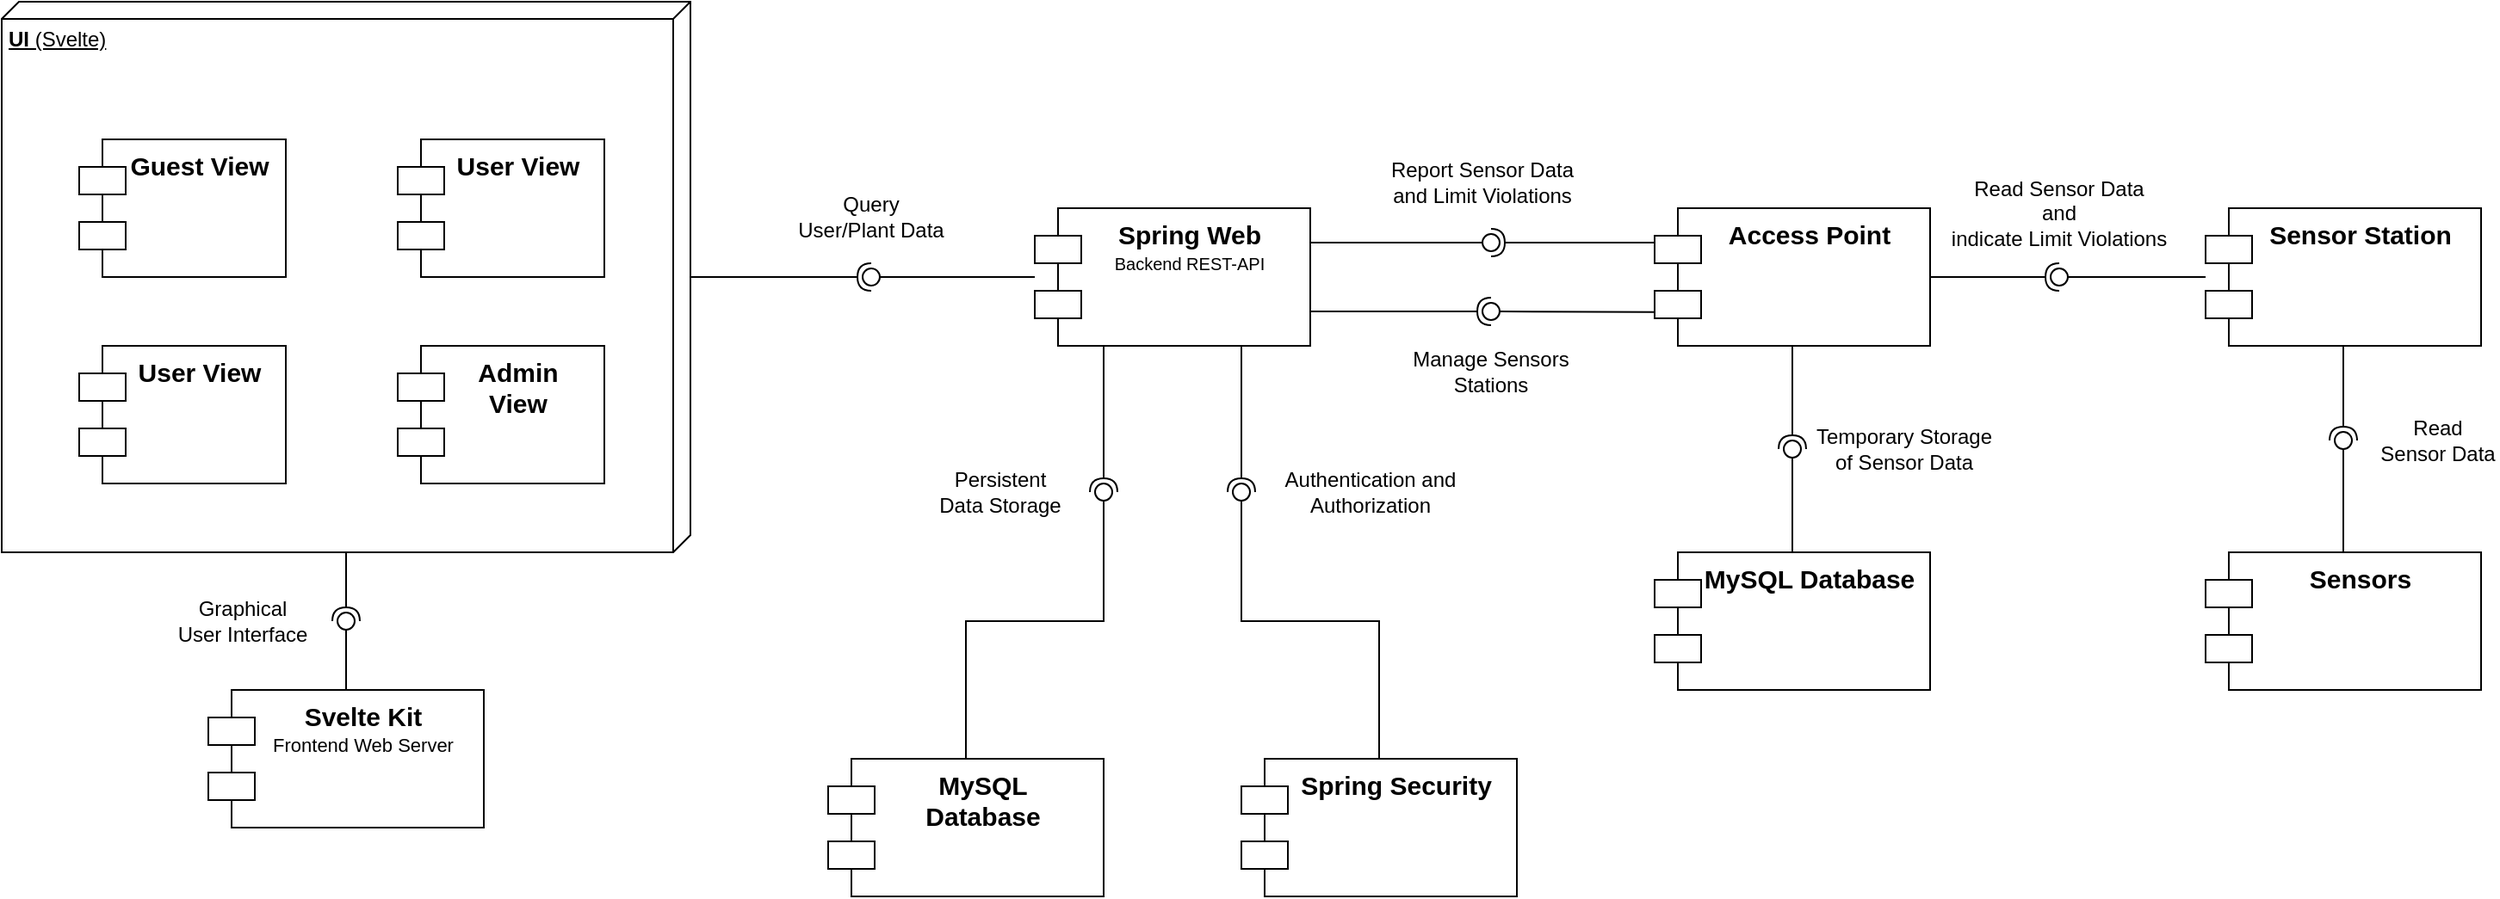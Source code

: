 <mxfile version="21.0.6" type="device"><diagram name="Page-1" id="gma1SrY47fry1pN9nCXs"><mxGraphModel dx="1434" dy="765" grid="1" gridSize="10" guides="1" tooltips="1" connect="1" arrows="1" fold="1" page="1" pageScale="1" pageWidth="850" pageHeight="1100" math="0" shadow="0"><root><mxCell id="0"/><mxCell id="1" parent="0"/><mxCell id="voxivT4NifYi62hUQUqF-2" value="&lt;font style=&quot;font-size: 15px;&quot;&gt;&lt;b&gt;MySQL &lt;br&gt;Database&lt;/b&gt;&lt;/font&gt;" style="shape=module;align=left;spacingLeft=20;align=center;verticalAlign=top;whiteSpace=wrap;html=1;jettyWidth=27;jettyHeight=16;" parent="1" vertex="1"><mxGeometry x="520" y="480" width="160" height="80" as="geometry"/></mxCell><mxCell id="voxivT4NifYi62hUQUqF-3" value="&lt;font style=&quot;&quot;&gt;&lt;span style=&quot;font-size: 15px;&quot;&gt;&lt;b&gt;Svelte Kit&lt;/b&gt;&lt;/span&gt;&lt;br&gt;&lt;font style=&quot;font-size: 11px;&quot;&gt;Frontend Web Server&lt;/font&gt;&lt;br&gt;&lt;/font&gt;" style="shape=module;align=left;spacingLeft=20;align=center;verticalAlign=top;whiteSpace=wrap;html=1;jettyWidth=27;jettyHeight=16;" parent="1" vertex="1"><mxGeometry x="160" y="440" width="160" height="80" as="geometry"/></mxCell><mxCell id="voxivT4NifYi62hUQUqF-14" value="&lt;b&gt;UI&lt;/b&gt; (Svelte)" style="verticalAlign=top;align=left;spacingTop=8;spacingLeft=2;spacingRight=12;shape=cube;size=10;direction=south;fontStyle=4;html=1;whiteSpace=wrap;" parent="1" vertex="1"><mxGeometry x="40" y="40" width="400" height="320" as="geometry"/></mxCell><mxCell id="voxivT4NifYi62hUQUqF-18" value="" style="rounded=0;orthogonalLoop=1;jettySize=auto;html=1;endArrow=none;endFill=0;sketch=0;sourcePerimeterSpacing=0;targetPerimeterSpacing=0;" parent="1" source="voxivT4NifYi62hUQUqF-3" target="voxivT4NifYi62hUQUqF-20" edge="1"><mxGeometry relative="1" as="geometry"><mxPoint x="140" y="360" as="sourcePoint"/></mxGeometry></mxCell><mxCell id="voxivT4NifYi62hUQUqF-19" value="" style="rounded=0;orthogonalLoop=1;jettySize=auto;html=1;endArrow=halfCircle;endFill=0;entryX=0.5;entryY=0.5;endSize=6;strokeWidth=1;sketch=0;" parent="1" source="voxivT4NifYi62hUQUqF-14" target="voxivT4NifYi62hUQUqF-20" edge="1"><mxGeometry relative="1" as="geometry"><mxPoint x="180" y="360" as="sourcePoint"/></mxGeometry></mxCell><mxCell id="voxivT4NifYi62hUQUqF-20" value="" style="ellipse;whiteSpace=wrap;html=1;align=center;aspect=fixed;resizable=0;points=[];outlineConnect=0;sketch=0;" parent="1" vertex="1"><mxGeometry x="235" y="395" width="10" height="10" as="geometry"/></mxCell><mxCell id="voxivT4NifYi62hUQUqF-21" value="&lt;font style=&quot;font-size: 15px;&quot;&gt;&lt;b&gt;Guest View&lt;/b&gt;&lt;/font&gt;" style="shape=module;align=left;spacingLeft=20;align=center;verticalAlign=top;whiteSpace=wrap;html=1;jettyWidth=27;jettyHeight=16;" parent="1" vertex="1"><mxGeometry x="85" y="120" width="120" height="80" as="geometry"/></mxCell><mxCell id="voxivT4NifYi62hUQUqF-22" value="&lt;font style=&quot;font-size: 15px;&quot;&gt;&lt;b&gt;User View&lt;/b&gt;&lt;/font&gt;" style="shape=module;align=left;spacingLeft=20;align=center;verticalAlign=top;whiteSpace=wrap;html=1;jettyWidth=27;jettyHeight=16;" parent="1" vertex="1"><mxGeometry x="270" y="120" width="120" height="80" as="geometry"/></mxCell><mxCell id="voxivT4NifYi62hUQUqF-23" value="&lt;font style=&quot;font-size: 15px;&quot;&gt;&lt;b&gt;User View&lt;/b&gt;&lt;/font&gt;" style="shape=module;align=left;spacingLeft=20;align=center;verticalAlign=top;whiteSpace=wrap;html=1;jettyWidth=27;jettyHeight=16;" parent="1" vertex="1"><mxGeometry x="85" y="240" width="120" height="80" as="geometry"/></mxCell><mxCell id="voxivT4NifYi62hUQUqF-26" value="Graphical User Interface" style="text;html=1;strokeColor=none;fillColor=none;align=center;verticalAlign=middle;whiteSpace=wrap;rounded=0;" parent="1" vertex="1"><mxGeometry x="140" y="385" width="80" height="30" as="geometry"/></mxCell><mxCell id="voxivT4NifYi62hUQUqF-27" value="&lt;font style=&quot;font-size: 15px;&quot;&gt;&lt;b&gt;Admin&lt;br&gt;View&lt;/b&gt;&lt;/font&gt;" style="shape=module;align=left;spacingLeft=20;align=center;verticalAlign=top;whiteSpace=wrap;html=1;jettyWidth=27;jettyHeight=16;" parent="1" vertex="1"><mxGeometry x="270" y="240" width="120" height="80" as="geometry"/></mxCell><mxCell id="voxivT4NifYi62hUQUqF-28" value="&lt;font style=&quot;&quot;&gt;&lt;b style=&quot;font-size: 15px;&quot;&gt;Spring Web&lt;/b&gt;&lt;br&gt;&lt;font style=&quot;font-size: 10px;&quot;&gt;Backend REST-API&lt;/font&gt;&lt;br&gt;&lt;/font&gt;" style="shape=module;align=left;spacingLeft=20;align=center;verticalAlign=top;whiteSpace=wrap;html=1;jettyWidth=27;jettyHeight=16;" parent="1" vertex="1"><mxGeometry x="640" y="160" width="160" height="80" as="geometry"/></mxCell><mxCell id="voxivT4NifYi62hUQUqF-29" value="" style="rounded=0;orthogonalLoop=1;jettySize=auto;html=1;endArrow=none;endFill=0;sketch=0;sourcePerimeterSpacing=0;targetPerimeterSpacing=0;" parent="1" source="voxivT4NifYi62hUQUqF-28" target="voxivT4NifYi62hUQUqF-31" edge="1"><mxGeometry relative="1" as="geometry"><mxPoint x="570" y="245" as="sourcePoint"/></mxGeometry></mxCell><mxCell id="voxivT4NifYi62hUQUqF-30" value="" style="rounded=0;orthogonalLoop=1;jettySize=auto;html=1;endArrow=halfCircle;endFill=0;entryX=0.5;entryY=0.5;endSize=6;strokeWidth=1;sketch=0;" parent="1" source="voxivT4NifYi62hUQUqF-14" target="voxivT4NifYi62hUQUqF-31" edge="1"><mxGeometry relative="1" as="geometry"><mxPoint x="480" y="240" as="sourcePoint"/></mxGeometry></mxCell><mxCell id="voxivT4NifYi62hUQUqF-31" value="" style="ellipse;whiteSpace=wrap;html=1;align=center;aspect=fixed;resizable=0;points=[];outlineConnect=0;sketch=0;" parent="1" vertex="1"><mxGeometry x="540" y="195" width="10" height="10" as="geometry"/></mxCell><mxCell id="voxivT4NifYi62hUQUqF-32" value="Query User/Plant Data" style="text;html=1;strokeColor=none;fillColor=none;align=center;verticalAlign=middle;whiteSpace=wrap;rounded=0;" parent="1" vertex="1"><mxGeometry x="500" y="150" width="90" height="30" as="geometry"/></mxCell><mxCell id="voxivT4NifYi62hUQUqF-33" value="&lt;font style=&quot;&quot;&gt;&lt;b style=&quot;font-size: 15px;&quot;&gt;Spring Security&lt;/b&gt;&lt;br&gt;&lt;/font&gt;" style="shape=module;align=left;spacingLeft=20;align=center;verticalAlign=top;whiteSpace=wrap;html=1;jettyWidth=27;jettyHeight=16;" parent="1" vertex="1"><mxGeometry x="760" y="480" width="160" height="80" as="geometry"/></mxCell><mxCell id="voxivT4NifYi62hUQUqF-34" value="" style="rounded=0;orthogonalLoop=1;jettySize=auto;html=1;endArrow=none;endFill=0;sketch=0;sourcePerimeterSpacing=0;targetPerimeterSpacing=0;" parent="1" source="voxivT4NifYi62hUQUqF-33" target="voxivT4NifYi62hUQUqF-36" edge="1"><mxGeometry relative="1" as="geometry"><mxPoint x="640" y="325" as="sourcePoint"/><Array as="points"><mxPoint x="840" y="400"/><mxPoint x="760" y="400"/></Array></mxGeometry></mxCell><mxCell id="voxivT4NifYi62hUQUqF-35" value="" style="rounded=0;orthogonalLoop=1;jettySize=auto;html=1;endArrow=halfCircle;endFill=0;entryX=0.5;entryY=0.5;endSize=6;strokeWidth=1;sketch=0;exitX=0.75;exitY=1;exitDx=0;exitDy=0;" parent="1" source="voxivT4NifYi62hUQUqF-28" target="voxivT4NifYi62hUQUqF-36" edge="1"><mxGeometry relative="1" as="geometry"><mxPoint x="820" y="250" as="sourcePoint"/></mxGeometry></mxCell><mxCell id="voxivT4NifYi62hUQUqF-36" value="" style="ellipse;whiteSpace=wrap;html=1;align=center;aspect=fixed;resizable=0;points=[];outlineConnect=0;sketch=0;direction=south;" parent="1" vertex="1"><mxGeometry x="755" y="320" width="10" height="10" as="geometry"/></mxCell><mxCell id="voxivT4NifYi62hUQUqF-37" value="Authentication and Authorization" style="text;html=1;strokeColor=none;fillColor=none;align=center;verticalAlign=middle;whiteSpace=wrap;rounded=0;" parent="1" vertex="1"><mxGeometry x="780" y="310" width="110" height="30" as="geometry"/></mxCell><mxCell id="voxivT4NifYi62hUQUqF-38" value="&lt;font style=&quot;&quot;&gt;&lt;b style=&quot;font-size: 15px;&quot;&gt;Sensor Station&lt;/b&gt;&lt;br&gt;&lt;/font&gt;" style="shape=module;align=left;spacingLeft=20;align=center;verticalAlign=top;whiteSpace=wrap;html=1;jettyWidth=27;jettyHeight=16;" parent="1" vertex="1"><mxGeometry x="1320" y="160" width="160" height="80" as="geometry"/></mxCell><mxCell id="voxivT4NifYi62hUQUqF-39" value="&lt;font style=&quot;&quot;&gt;&lt;b style=&quot;font-size: 15px;&quot;&gt;Sensors&lt;/b&gt;&lt;br&gt;&lt;/font&gt;" style="shape=module;align=left;spacingLeft=20;align=center;verticalAlign=top;whiteSpace=wrap;html=1;jettyWidth=27;jettyHeight=16;" parent="1" vertex="1"><mxGeometry x="1320" y="360" width="160" height="80" as="geometry"/></mxCell><mxCell id="voxivT4NifYi62hUQUqF-40" value="" style="rounded=0;orthogonalLoop=1;jettySize=auto;html=1;endArrow=none;endFill=0;sketch=0;sourcePerimeterSpacing=0;targetPerimeterSpacing=0;" parent="1" source="voxivT4NifYi62hUQUqF-39" target="voxivT4NifYi62hUQUqF-42" edge="1"><mxGeometry relative="1" as="geometry"><mxPoint x="1140" y="365" as="sourcePoint"/></mxGeometry></mxCell><mxCell id="voxivT4NifYi62hUQUqF-41" value="" style="rounded=0;orthogonalLoop=1;jettySize=auto;html=1;endArrow=halfCircle;endFill=0;entryX=0.5;entryY=0.5;endSize=6;strokeWidth=1;sketch=0;" parent="1" source="voxivT4NifYi62hUQUqF-38" target="voxivT4NifYi62hUQUqF-42" edge="1"><mxGeometry relative="1" as="geometry"><mxPoint x="1350" y="260" as="sourcePoint"/></mxGeometry></mxCell><mxCell id="voxivT4NifYi62hUQUqF-42" value="" style="ellipse;whiteSpace=wrap;html=1;align=center;aspect=fixed;resizable=0;points=[];outlineConnect=0;sketch=0;" parent="1" vertex="1"><mxGeometry x="1395" y="290" width="10" height="10" as="geometry"/></mxCell><mxCell id="voxivT4NifYi62hUQUqF-43" value="Read Sensor Data" style="text;html=1;strokeColor=none;fillColor=none;align=center;verticalAlign=middle;whiteSpace=wrap;rounded=0;" parent="1" vertex="1"><mxGeometry x="1420" y="280" width="70" height="30" as="geometry"/></mxCell><mxCell id="voxivT4NifYi62hUQUqF-45" value="" style="rounded=0;orthogonalLoop=1;jettySize=auto;html=1;endArrow=none;endFill=0;sketch=0;sourcePerimeterSpacing=0;targetPerimeterSpacing=0;" parent="1" source="voxivT4NifYi62hUQUqF-38" target="voxivT4NifYi62hUQUqF-47" edge="1"><mxGeometry relative="1" as="geometry"><mxPoint x="1020" y="245" as="sourcePoint"/></mxGeometry></mxCell><mxCell id="voxivT4NifYi62hUQUqF-46" value="" style="rounded=0;orthogonalLoop=1;jettySize=auto;html=1;endArrow=halfCircle;endFill=0;entryX=0.5;entryY=0.5;endSize=6;strokeWidth=1;sketch=0;" parent="1" source="voxivT4NifYi62hUQUqF-53" target="voxivT4NifYi62hUQUqF-47" edge="1"><mxGeometry relative="1" as="geometry"><mxPoint x="1160" y="200" as="sourcePoint"/></mxGeometry></mxCell><mxCell id="voxivT4NifYi62hUQUqF-47" value="" style="ellipse;whiteSpace=wrap;html=1;align=center;aspect=fixed;resizable=0;points=[];outlineConnect=0;sketch=0;" parent="1" vertex="1"><mxGeometry x="1230" y="195" width="10" height="10" as="geometry"/></mxCell><mxCell id="voxivT4NifYi62hUQUqF-48" value="Read Sensor Data&lt;br&gt;and &lt;br&gt;indicate Limit Violations" style="text;html=1;strokeColor=none;fillColor=none;align=center;verticalAlign=middle;whiteSpace=wrap;rounded=0;" parent="1" vertex="1"><mxGeometry x="1170" y="140" width="130" height="45" as="geometry"/></mxCell><mxCell id="voxivT4NifYi62hUQUqF-49" value="" style="rounded=0;orthogonalLoop=1;jettySize=auto;html=1;endArrow=none;endFill=0;sketch=0;sourcePerimeterSpacing=0;targetPerimeterSpacing=0;" parent="1" source="voxivT4NifYi62hUQUqF-2" target="voxivT4NifYi62hUQUqF-51" edge="1"><mxGeometry relative="1" as="geometry"><mxPoint x="950" y="365" as="sourcePoint"/><Array as="points"><mxPoint x="600" y="400"/><mxPoint x="680" y="400"/></Array></mxGeometry></mxCell><mxCell id="voxivT4NifYi62hUQUqF-50" value="" style="rounded=0;orthogonalLoop=1;jettySize=auto;html=1;endArrow=halfCircle;endFill=0;entryX=0.5;entryY=0.5;endSize=6;strokeWidth=1;sketch=0;exitX=0.25;exitY=1;exitDx=0;exitDy=0;" parent="1" source="voxivT4NifYi62hUQUqF-28" target="voxivT4NifYi62hUQUqF-51" edge="1"><mxGeometry relative="1" as="geometry"><mxPoint x="990" y="365" as="sourcePoint"/></mxGeometry></mxCell><mxCell id="voxivT4NifYi62hUQUqF-51" value="" style="ellipse;whiteSpace=wrap;html=1;align=center;aspect=fixed;resizable=0;points=[];outlineConnect=0;sketch=0;" parent="1" vertex="1"><mxGeometry x="675" y="320" width="10" height="10" as="geometry"/></mxCell><mxCell id="voxivT4NifYi62hUQUqF-52" value="Persistent Data Storage" style="text;html=1;strokeColor=none;fillColor=none;align=center;verticalAlign=middle;whiteSpace=wrap;rounded=0;" parent="1" vertex="1"><mxGeometry x="580" y="310" width="80" height="30" as="geometry"/></mxCell><mxCell id="voxivT4NifYi62hUQUqF-53" value="&lt;font style=&quot;&quot;&gt;&lt;b style=&quot;font-size: 15px;&quot;&gt;Access Point&lt;/b&gt;&lt;br&gt;&lt;/font&gt;" style="shape=module;align=left;spacingLeft=20;align=center;verticalAlign=top;whiteSpace=wrap;html=1;jettyWidth=27;jettyHeight=16;" parent="1" vertex="1"><mxGeometry x="1000" y="160" width="160" height="80" as="geometry"/></mxCell><mxCell id="voxivT4NifYi62hUQUqF-54" value="" style="rounded=0;orthogonalLoop=1;jettySize=auto;html=1;endArrow=none;endFill=0;sketch=0;sourcePerimeterSpacing=0;targetPerimeterSpacing=0;exitX=1;exitY=0.25;exitDx=0;exitDy=0;" parent="1" source="voxivT4NifYi62hUQUqF-28" target="voxivT4NifYi62hUQUqF-56" edge="1"><mxGeometry relative="1" as="geometry"><mxPoint x="950" y="250" as="sourcePoint"/></mxGeometry></mxCell><mxCell id="voxivT4NifYi62hUQUqF-55" value="" style="rounded=0;orthogonalLoop=1;jettySize=auto;html=1;endArrow=halfCircle;endFill=0;entryX=0.5;entryY=0.5;endSize=6;strokeWidth=1;sketch=0;" parent="1" target="voxivT4NifYi62hUQUqF-56" edge="1"><mxGeometry relative="1" as="geometry"><mxPoint x="1000" y="180" as="sourcePoint"/></mxGeometry></mxCell><mxCell id="voxivT4NifYi62hUQUqF-56" value="" style="ellipse;whiteSpace=wrap;html=1;align=center;aspect=fixed;resizable=0;points=[];outlineConnect=0;sketch=0;" parent="1" vertex="1"><mxGeometry x="900" y="175" width="10" height="10" as="geometry"/></mxCell><mxCell id="voxivT4NifYi62hUQUqF-57" value="" style="rounded=0;orthogonalLoop=1;jettySize=auto;html=1;endArrow=none;endFill=0;sketch=0;sourcePerimeterSpacing=0;targetPerimeterSpacing=0;exitX=0;exitY=0.754;exitDx=0;exitDy=0;exitPerimeter=0;" parent="1" source="voxivT4NifYi62hUQUqF-53" target="voxivT4NifYi62hUQUqF-59" edge="1"><mxGeometry relative="1" as="geometry"><mxPoint x="950" y="245" as="sourcePoint"/></mxGeometry></mxCell><mxCell id="voxivT4NifYi62hUQUqF-58" value="" style="rounded=0;orthogonalLoop=1;jettySize=auto;html=1;endArrow=halfCircle;endFill=0;entryX=0.5;entryY=0.5;endSize=6;strokeWidth=1;sketch=0;exitX=1;exitY=0.75;exitDx=0;exitDy=0;" parent="1" source="voxivT4NifYi62hUQUqF-28" target="voxivT4NifYi62hUQUqF-59" edge="1"><mxGeometry relative="1" as="geometry"><mxPoint x="990" y="245" as="sourcePoint"/></mxGeometry></mxCell><mxCell id="voxivT4NifYi62hUQUqF-59" value="" style="ellipse;whiteSpace=wrap;html=1;align=center;aspect=fixed;resizable=0;points=[];outlineConnect=0;sketch=0;" parent="1" vertex="1"><mxGeometry x="900" y="215" width="10" height="10" as="geometry"/></mxCell><mxCell id="voxivT4NifYi62hUQUqF-60" value="Report Sensor Data and Limit Violations" style="text;html=1;strokeColor=none;fillColor=none;align=center;verticalAlign=middle;whiteSpace=wrap;rounded=0;" parent="1" vertex="1"><mxGeometry x="840" y="130" width="120" height="30" as="geometry"/></mxCell><mxCell id="voxivT4NifYi62hUQUqF-61" value="Manage Sensors Stations" style="text;html=1;strokeColor=none;fillColor=none;align=center;verticalAlign=middle;whiteSpace=wrap;rounded=0;" parent="1" vertex="1"><mxGeometry x="845" y="240" width="120" height="30" as="geometry"/></mxCell><mxCell id="voxivT4NifYi62hUQUqF-66" value="&lt;span style=&quot;font-size: 15px;&quot;&gt;&lt;b&gt;MySQL Database&lt;/b&gt;&lt;/span&gt;" style="shape=module;align=left;spacingLeft=20;align=center;verticalAlign=top;whiteSpace=wrap;html=1;jettyWidth=27;jettyHeight=16;" parent="1" vertex="1"><mxGeometry x="1000" y="360" width="160" height="80" as="geometry"/></mxCell><mxCell id="voxivT4NifYi62hUQUqF-67" value="" style="rounded=0;orthogonalLoop=1;jettySize=auto;html=1;endArrow=none;endFill=0;sketch=0;sourcePerimeterSpacing=0;targetPerimeterSpacing=0;" parent="1" source="voxivT4NifYi62hUQUqF-66" target="voxivT4NifYi62hUQUqF-69" edge="1"><mxGeometry relative="1" as="geometry"><mxPoint x="1060" y="285" as="sourcePoint"/></mxGeometry></mxCell><mxCell id="voxivT4NifYi62hUQUqF-68" value="" style="rounded=0;orthogonalLoop=1;jettySize=auto;html=1;endArrow=halfCircle;endFill=0;entryX=0.5;entryY=0.5;endSize=6;strokeWidth=1;sketch=0;" parent="1" source="voxivT4NifYi62hUQUqF-53" target="voxivT4NifYi62hUQUqF-69" edge="1"><mxGeometry relative="1" as="geometry"><mxPoint x="1050" y="310" as="sourcePoint"/></mxGeometry></mxCell><mxCell id="voxivT4NifYi62hUQUqF-69" value="" style="ellipse;whiteSpace=wrap;html=1;align=center;aspect=fixed;resizable=0;points=[];outlineConnect=0;sketch=0;" parent="1" vertex="1"><mxGeometry x="1075" y="295" width="10" height="10" as="geometry"/></mxCell><mxCell id="voxivT4NifYi62hUQUqF-70" value="Temporary Storage of Sensor Data" style="text;html=1;strokeColor=none;fillColor=none;align=center;verticalAlign=middle;whiteSpace=wrap;rounded=0;" parent="1" vertex="1"><mxGeometry x="1090" y="285" width="110" height="30" as="geometry"/></mxCell></root></mxGraphModel></diagram></mxfile>